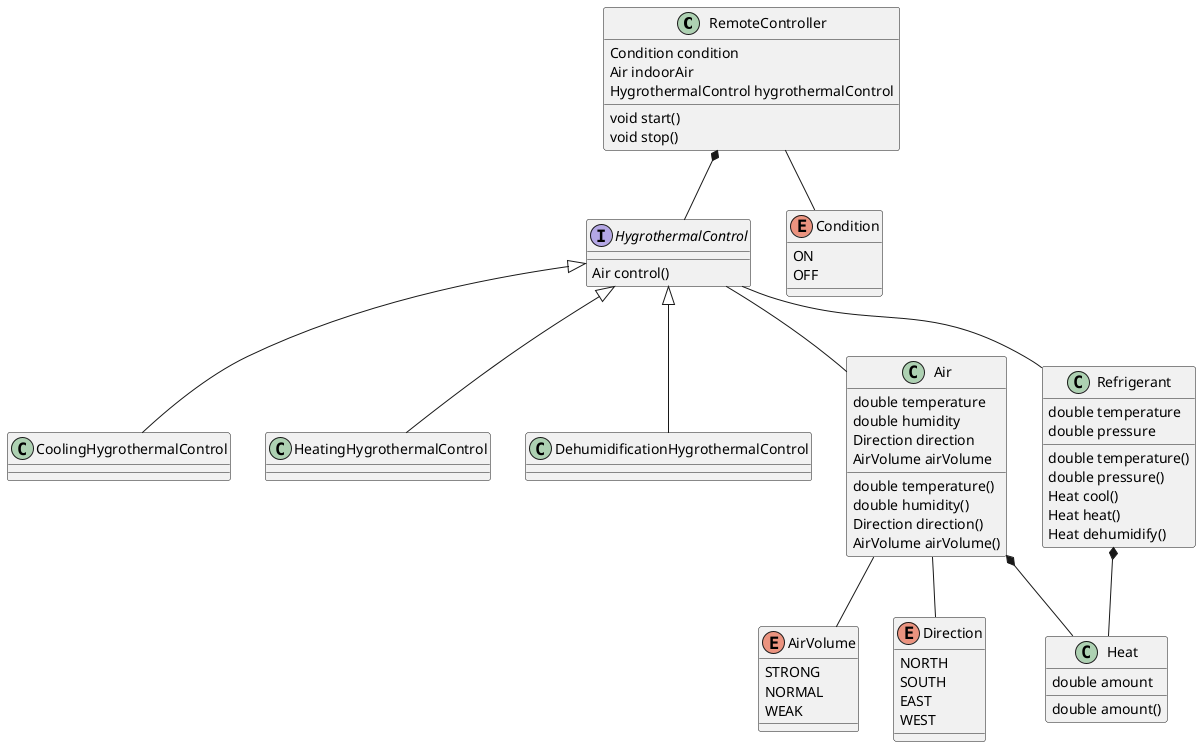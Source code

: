 @startuml

class RemoteController {
  Condition condition
  Air indoorAir
  HygrothermalControl hygrothermalControl
  void start()
  void stop()
}
enum AirVolume {
  STRONG
  NORMAL
  WEAK
}
interface HygrothermalControl {
  Air control()
}
class CoolingHygrothermalControl
class HeatingHygrothermalControl
class DehumidificationHygrothermalControl
enum Condition {
  ON
  OFF
}
class Air {
  double temperature
  double humidity
  Direction direction
  AirVolume airVolume
  double temperature()
  double humidity()
  Direction direction()
  AirVolume airVolume()
}
class Refrigerant {
  double temperature
  double pressure
  double temperature()
  double pressure()
  Heat cool()
  Heat heat()
  Heat dehumidify()
}
class Heat {
  double amount
  double amount()
}
enum Direction {
  NORTH
  SOUTH
  EAST
  WEST
}
RemoteController -- Condition
RemoteController *-- HygrothermalControl
HygrothermalControl -- Refrigerant
HygrothermalControl -- Air
Refrigerant *-- Heat
Air *-- Heat
Air -- Direction
Air -- AirVolume
HygrothermalControl <|-- CoolingHygrothermalControl
HygrothermalControl <|-- HeatingHygrothermalControl
HygrothermalControl <|-- DehumidificationHygrothermalControl

@enduml
